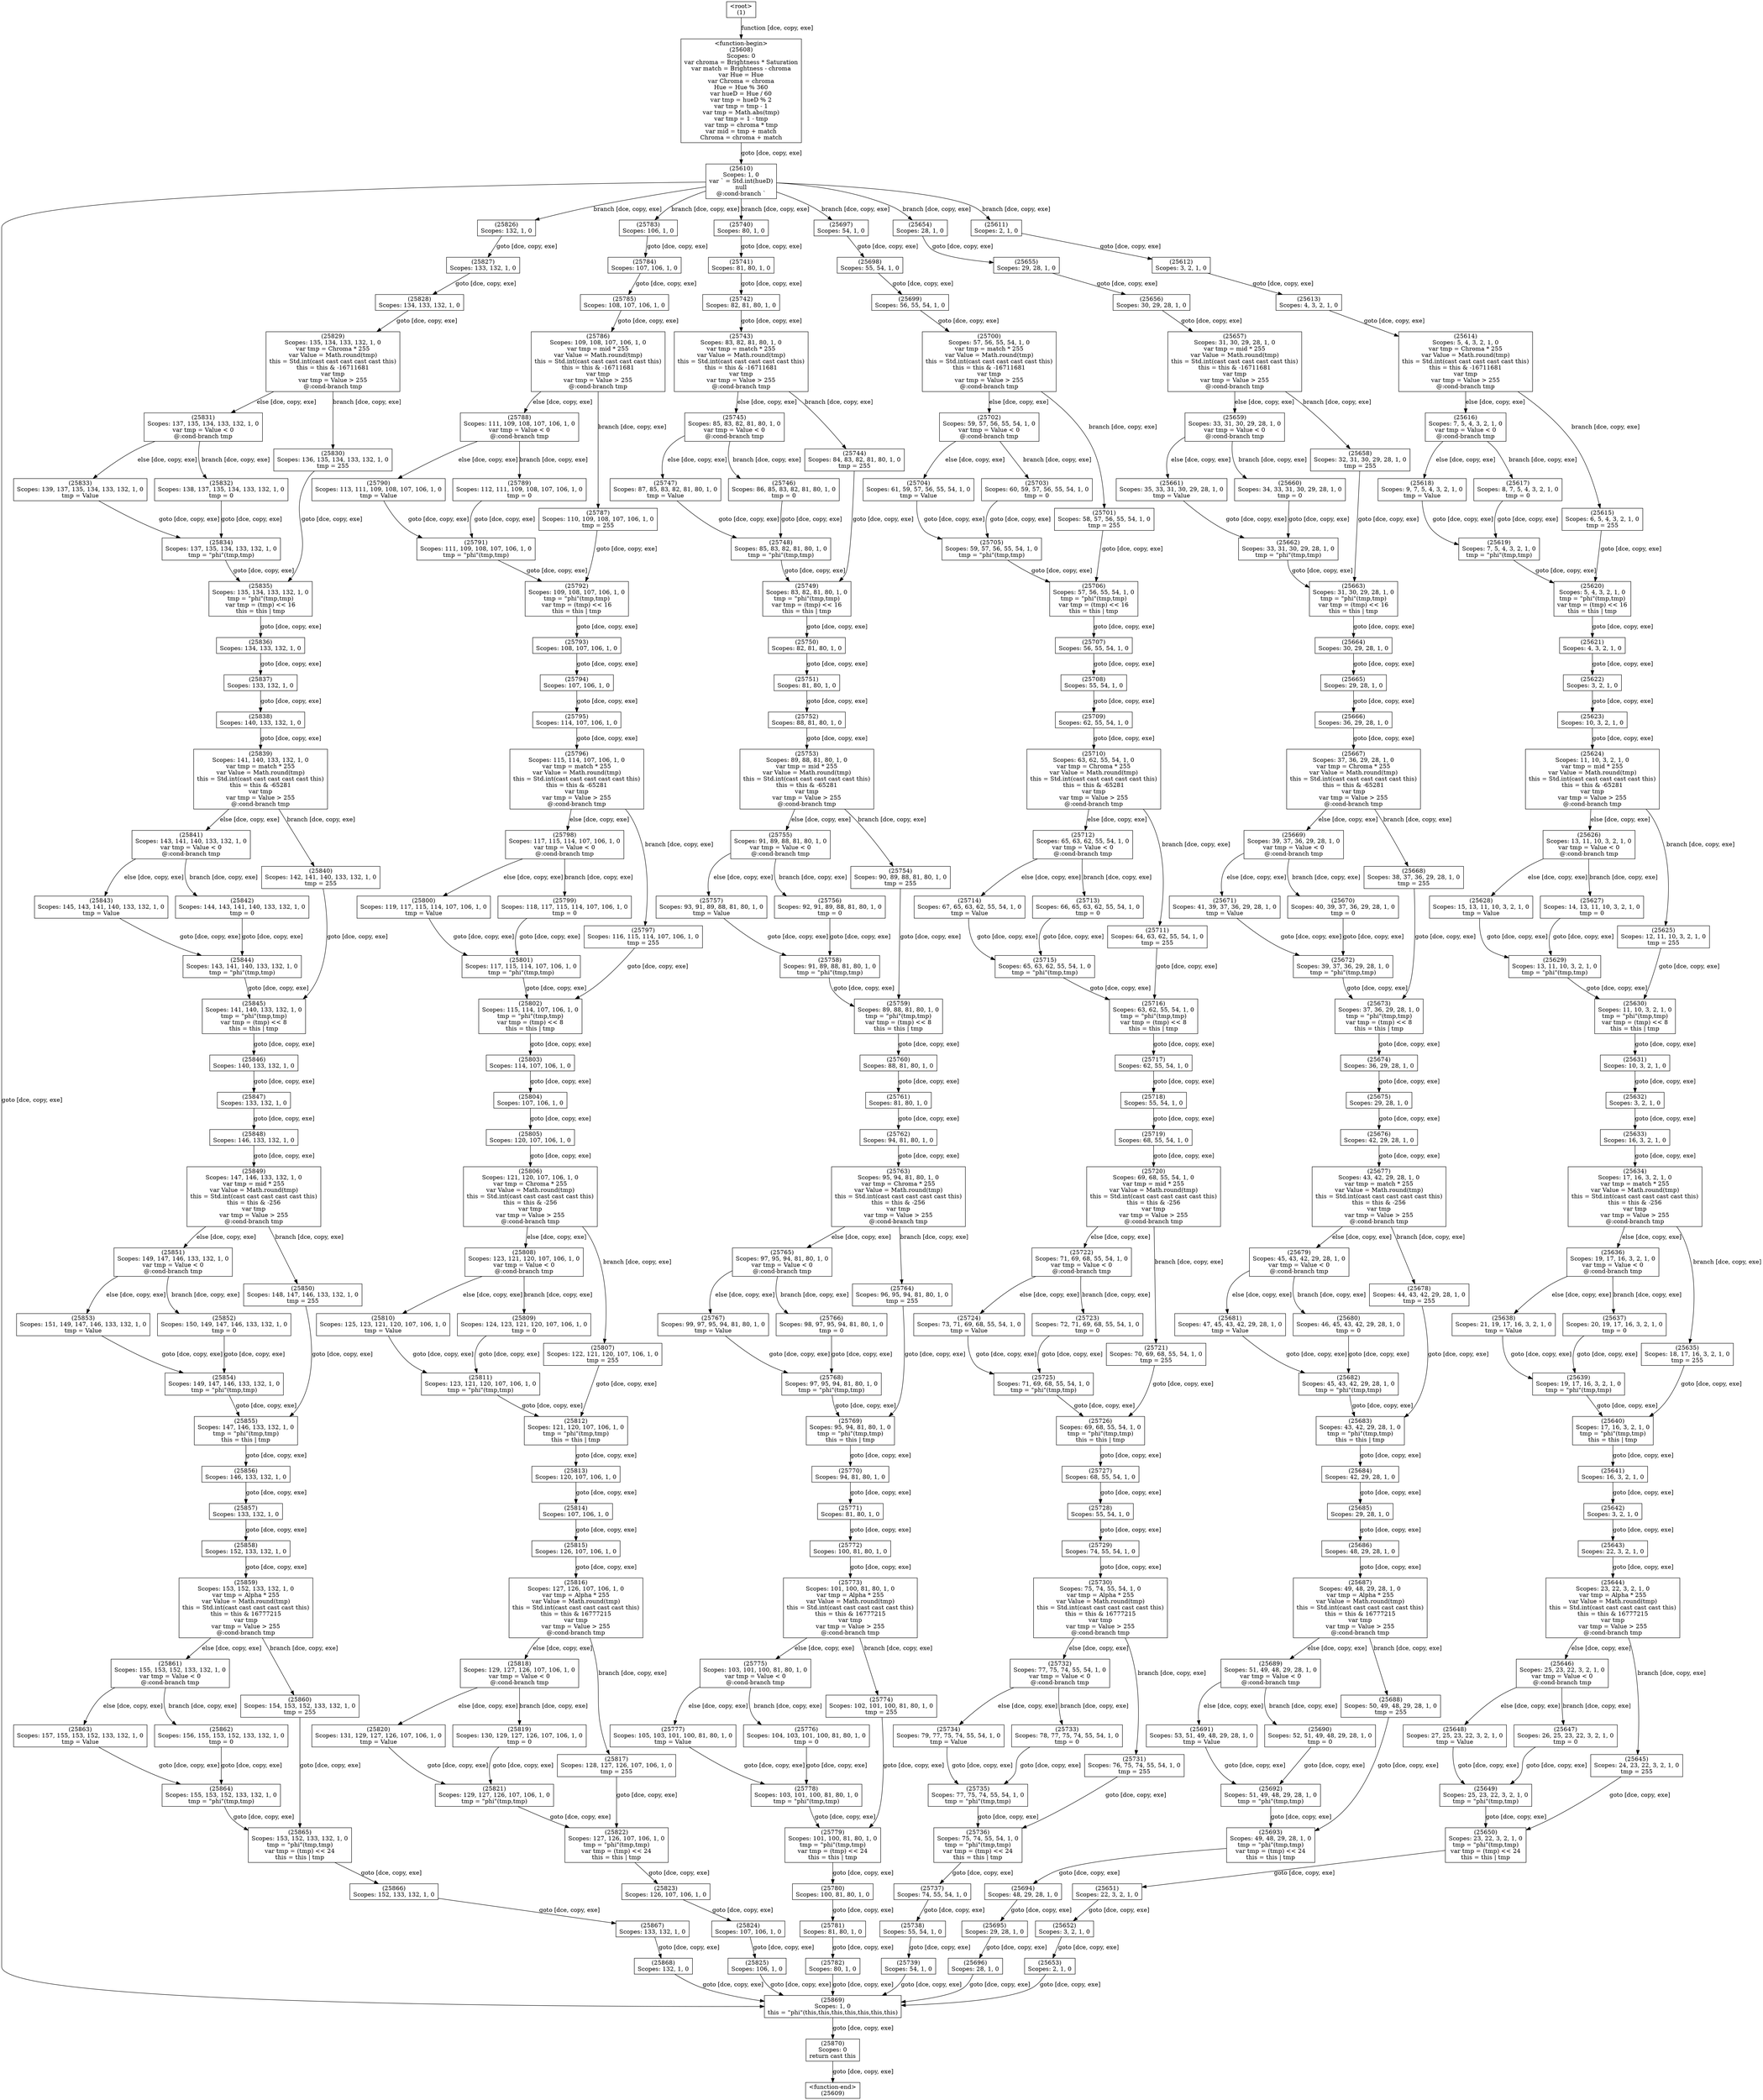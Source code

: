 digraph graphname {
n25870 [shape=box,label="(25870)\nScopes: 0\nreturn cast this"];
n25869 [shape=box,label="(25869)\nScopes: 1, 0\nthis = \"phi\"(this,this,this,this,this,this,this)"];
n25868 [shape=box,label="(25868)\nScopes: 132, 1, 0"];
n25867 [shape=box,label="(25867)\nScopes: 133, 132, 1, 0"];
n25866 [shape=box,label="(25866)\nScopes: 152, 133, 132, 1, 0"];
n25865 [shape=box,label="(25865)\nScopes: 153, 152, 133, 132, 1, 0\ntmp = \"phi\"(tmp,tmp)\nvar tmp = (tmp) << 24\nthis = this | tmp"];
n25864 [shape=box,label="(25864)\nScopes: 155, 153, 152, 133, 132, 1, 0\ntmp = \"phi\"(tmp,tmp)"];
n25863 [shape=box,label="(25863)\nScopes: 157, 155, 153, 152, 133, 132, 1, 0\ntmp = Value"];
n25862 [shape=box,label="(25862)\nScopes: 156, 155, 153, 152, 133, 132, 1, 0\ntmp = 0"];
n25861 [shape=box,label="(25861)\nScopes: 155, 153, 152, 133, 132, 1, 0\nvar tmp = Value < 0\n@:cond-branch tmp"];
n25860 [shape=box,label="(25860)\nScopes: 154, 153, 152, 133, 132, 1, 0\ntmp = 255"];
n25859 [shape=box,label="(25859)\nScopes: 153, 152, 133, 132, 1, 0\nvar tmp = Alpha * 255\nvar Value = Math.round(tmp)\nthis = Std.int(cast cast cast cast cast this)\nthis = this & 16777215\nvar tmp\nvar tmp = Value > 255\n@:cond-branch tmp"];
n25858 [shape=box,label="(25858)\nScopes: 152, 133, 132, 1, 0"];
n25857 [shape=box,label="(25857)\nScopes: 133, 132, 1, 0"];
n25856 [shape=box,label="(25856)\nScopes: 146, 133, 132, 1, 0"];
n25855 [shape=box,label="(25855)\nScopes: 147, 146, 133, 132, 1, 0\ntmp = \"phi\"(tmp,tmp)\nthis = this | tmp"];
n25854 [shape=box,label="(25854)\nScopes: 149, 147, 146, 133, 132, 1, 0\ntmp = \"phi\"(tmp,tmp)"];
n25853 [shape=box,label="(25853)\nScopes: 151, 149, 147, 146, 133, 132, 1, 0\ntmp = Value"];
n25852 [shape=box,label="(25852)\nScopes: 150, 149, 147, 146, 133, 132, 1, 0\ntmp = 0"];
n25851 [shape=box,label="(25851)\nScopes: 149, 147, 146, 133, 132, 1, 0\nvar tmp = Value < 0\n@:cond-branch tmp"];
n25850 [shape=box,label="(25850)\nScopes: 148, 147, 146, 133, 132, 1, 0\ntmp = 255"];
n25849 [shape=box,label="(25849)\nScopes: 147, 146, 133, 132, 1, 0\nvar tmp = mid * 255\nvar Value = Math.round(tmp)\nthis = Std.int(cast cast cast cast cast this)\nthis = this & -256\nvar tmp\nvar tmp = Value > 255\n@:cond-branch tmp"];
n25848 [shape=box,label="(25848)\nScopes: 146, 133, 132, 1, 0"];
n25847 [shape=box,label="(25847)\nScopes: 133, 132, 1, 0"];
n25846 [shape=box,label="(25846)\nScopes: 140, 133, 132, 1, 0"];
n25845 [shape=box,label="(25845)\nScopes: 141, 140, 133, 132, 1, 0\ntmp = \"phi\"(tmp,tmp)\nvar tmp = (tmp) << 8\nthis = this | tmp"];
n25844 [shape=box,label="(25844)\nScopes: 143, 141, 140, 133, 132, 1, 0\ntmp = \"phi\"(tmp,tmp)"];
n25843 [shape=box,label="(25843)\nScopes: 145, 143, 141, 140, 133, 132, 1, 0\ntmp = Value"];
n25842 [shape=box,label="(25842)\nScopes: 144, 143, 141, 140, 133, 132, 1, 0\ntmp = 0"];
n25841 [shape=box,label="(25841)\nScopes: 143, 141, 140, 133, 132, 1, 0\nvar tmp = Value < 0\n@:cond-branch tmp"];
n25840 [shape=box,label="(25840)\nScopes: 142, 141, 140, 133, 132, 1, 0\ntmp = 255"];
n25839 [shape=box,label="(25839)\nScopes: 141, 140, 133, 132, 1, 0\nvar tmp = match * 255\nvar Value = Math.round(tmp)\nthis = Std.int(cast cast cast cast cast this)\nthis = this & -65281\nvar tmp\nvar tmp = Value > 255\n@:cond-branch tmp"];
n25838 [shape=box,label="(25838)\nScopes: 140, 133, 132, 1, 0"];
n25837 [shape=box,label="(25837)\nScopes: 133, 132, 1, 0"];
n25836 [shape=box,label="(25836)\nScopes: 134, 133, 132, 1, 0"];
n25835 [shape=box,label="(25835)\nScopes: 135, 134, 133, 132, 1, 0\ntmp = \"phi\"(tmp,tmp)\nvar tmp = (tmp) << 16\nthis = this | tmp"];
n25834 [shape=box,label="(25834)\nScopes: 137, 135, 134, 133, 132, 1, 0\ntmp = \"phi\"(tmp,tmp)"];
n25833 [shape=box,label="(25833)\nScopes: 139, 137, 135, 134, 133, 132, 1, 0\ntmp = Value"];
n25832 [shape=box,label="(25832)\nScopes: 138, 137, 135, 134, 133, 132, 1, 0\ntmp = 0"];
n25831 [shape=box,label="(25831)\nScopes: 137, 135, 134, 133, 132, 1, 0\nvar tmp = Value < 0\n@:cond-branch tmp"];
n25830 [shape=box,label="(25830)\nScopes: 136, 135, 134, 133, 132, 1, 0\ntmp = 255"];
n25829 [shape=box,label="(25829)\nScopes: 135, 134, 133, 132, 1, 0\nvar tmp = Chroma * 255\nvar Value = Math.round(tmp)\nthis = Std.int(cast cast cast cast cast this)\nthis = this & -16711681\nvar tmp\nvar tmp = Value > 255\n@:cond-branch tmp"];
n25828 [shape=box,label="(25828)\nScopes: 134, 133, 132, 1, 0"];
n25827 [shape=box,label="(25827)\nScopes: 133, 132, 1, 0"];
n25826 [shape=box,label="(25826)\nScopes: 132, 1, 0"];
n25825 [shape=box,label="(25825)\nScopes: 106, 1, 0"];
n25824 [shape=box,label="(25824)\nScopes: 107, 106, 1, 0"];
n25823 [shape=box,label="(25823)\nScopes: 126, 107, 106, 1, 0"];
n25822 [shape=box,label="(25822)\nScopes: 127, 126, 107, 106, 1, 0\ntmp = \"phi\"(tmp,tmp)\nvar tmp = (tmp) << 24\nthis = this | tmp"];
n25821 [shape=box,label="(25821)\nScopes: 129, 127, 126, 107, 106, 1, 0\ntmp = \"phi\"(tmp,tmp)"];
n25820 [shape=box,label="(25820)\nScopes: 131, 129, 127, 126, 107, 106, 1, 0\ntmp = Value"];
n25819 [shape=box,label="(25819)\nScopes: 130, 129, 127, 126, 107, 106, 1, 0\ntmp = 0"];
n25818 [shape=box,label="(25818)\nScopes: 129, 127, 126, 107, 106, 1, 0\nvar tmp = Value < 0\n@:cond-branch tmp"];
n25817 [shape=box,label="(25817)\nScopes: 128, 127, 126, 107, 106, 1, 0\ntmp = 255"];
n25816 [shape=box,label="(25816)\nScopes: 127, 126, 107, 106, 1, 0\nvar tmp = Alpha * 255\nvar Value = Math.round(tmp)\nthis = Std.int(cast cast cast cast cast this)\nthis = this & 16777215\nvar tmp\nvar tmp = Value > 255\n@:cond-branch tmp"];
n25815 [shape=box,label="(25815)\nScopes: 126, 107, 106, 1, 0"];
n25814 [shape=box,label="(25814)\nScopes: 107, 106, 1, 0"];
n25813 [shape=box,label="(25813)\nScopes: 120, 107, 106, 1, 0"];
n25812 [shape=box,label="(25812)\nScopes: 121, 120, 107, 106, 1, 0\ntmp = \"phi\"(tmp,tmp)\nthis = this | tmp"];
n25811 [shape=box,label="(25811)\nScopes: 123, 121, 120, 107, 106, 1, 0\ntmp = \"phi\"(tmp,tmp)"];
n25810 [shape=box,label="(25810)\nScopes: 125, 123, 121, 120, 107, 106, 1, 0\ntmp = Value"];
n25809 [shape=box,label="(25809)\nScopes: 124, 123, 121, 120, 107, 106, 1, 0\ntmp = 0"];
n25808 [shape=box,label="(25808)\nScopes: 123, 121, 120, 107, 106, 1, 0\nvar tmp = Value < 0\n@:cond-branch tmp"];
n25807 [shape=box,label="(25807)\nScopes: 122, 121, 120, 107, 106, 1, 0\ntmp = 255"];
n25806 [shape=box,label="(25806)\nScopes: 121, 120, 107, 106, 1, 0\nvar tmp = Chroma * 255\nvar Value = Math.round(tmp)\nthis = Std.int(cast cast cast cast cast this)\nthis = this & -256\nvar tmp\nvar tmp = Value > 255\n@:cond-branch tmp"];
n25805 [shape=box,label="(25805)\nScopes: 120, 107, 106, 1, 0"];
n25804 [shape=box,label="(25804)\nScopes: 107, 106, 1, 0"];
n25803 [shape=box,label="(25803)\nScopes: 114, 107, 106, 1, 0"];
n25802 [shape=box,label="(25802)\nScopes: 115, 114, 107, 106, 1, 0\ntmp = \"phi\"(tmp,tmp)\nvar tmp = (tmp) << 8\nthis = this | tmp"];
n25801 [shape=box,label="(25801)\nScopes: 117, 115, 114, 107, 106, 1, 0\ntmp = \"phi\"(tmp,tmp)"];
n25800 [shape=box,label="(25800)\nScopes: 119, 117, 115, 114, 107, 106, 1, 0\ntmp = Value"];
n25799 [shape=box,label="(25799)\nScopes: 118, 117, 115, 114, 107, 106, 1, 0\ntmp = 0"];
n25798 [shape=box,label="(25798)\nScopes: 117, 115, 114, 107, 106, 1, 0\nvar tmp = Value < 0\n@:cond-branch tmp"];
n25797 [shape=box,label="(25797)\nScopes: 116, 115, 114, 107, 106, 1, 0\ntmp = 255"];
n25796 [shape=box,label="(25796)\nScopes: 115, 114, 107, 106, 1, 0\nvar tmp = match * 255\nvar Value = Math.round(tmp)\nthis = Std.int(cast cast cast cast cast this)\nthis = this & -65281\nvar tmp\nvar tmp = Value > 255\n@:cond-branch tmp"];
n25795 [shape=box,label="(25795)\nScopes: 114, 107, 106, 1, 0"];
n25794 [shape=box,label="(25794)\nScopes: 107, 106, 1, 0"];
n25793 [shape=box,label="(25793)\nScopes: 108, 107, 106, 1, 0"];
n25792 [shape=box,label="(25792)\nScopes: 109, 108, 107, 106, 1, 0\ntmp = \"phi\"(tmp,tmp)\nvar tmp = (tmp) << 16\nthis = this | tmp"];
n25791 [shape=box,label="(25791)\nScopes: 111, 109, 108, 107, 106, 1, 0\ntmp = \"phi\"(tmp,tmp)"];
n25790 [shape=box,label="(25790)\nScopes: 113, 111, 109, 108, 107, 106, 1, 0\ntmp = Value"];
n25789 [shape=box,label="(25789)\nScopes: 112, 111, 109, 108, 107, 106, 1, 0\ntmp = 0"];
n25788 [shape=box,label="(25788)\nScopes: 111, 109, 108, 107, 106, 1, 0\nvar tmp = Value < 0\n@:cond-branch tmp"];
n25787 [shape=box,label="(25787)\nScopes: 110, 109, 108, 107, 106, 1, 0\ntmp = 255"];
n25786 [shape=box,label="(25786)\nScopes: 109, 108, 107, 106, 1, 0\nvar tmp = mid * 255\nvar Value = Math.round(tmp)\nthis = Std.int(cast cast cast cast cast this)\nthis = this & -16711681\nvar tmp\nvar tmp = Value > 255\n@:cond-branch tmp"];
n25785 [shape=box,label="(25785)\nScopes: 108, 107, 106, 1, 0"];
n25784 [shape=box,label="(25784)\nScopes: 107, 106, 1, 0"];
n25783 [shape=box,label="(25783)\nScopes: 106, 1, 0"];
n25782 [shape=box,label="(25782)\nScopes: 80, 1, 0"];
n25781 [shape=box,label="(25781)\nScopes: 81, 80, 1, 0"];
n25780 [shape=box,label="(25780)\nScopes: 100, 81, 80, 1, 0"];
n25779 [shape=box,label="(25779)\nScopes: 101, 100, 81, 80, 1, 0\ntmp = \"phi\"(tmp,tmp)\nvar tmp = (tmp) << 24\nthis = this | tmp"];
n25778 [shape=box,label="(25778)\nScopes: 103, 101, 100, 81, 80, 1, 0\ntmp = \"phi\"(tmp,tmp)"];
n25777 [shape=box,label="(25777)\nScopes: 105, 103, 101, 100, 81, 80, 1, 0\ntmp = Value"];
n25776 [shape=box,label="(25776)\nScopes: 104, 103, 101, 100, 81, 80, 1, 0\ntmp = 0"];
n25775 [shape=box,label="(25775)\nScopes: 103, 101, 100, 81, 80, 1, 0\nvar tmp = Value < 0\n@:cond-branch tmp"];
n25774 [shape=box,label="(25774)\nScopes: 102, 101, 100, 81, 80, 1, 0\ntmp = 255"];
n25773 [shape=box,label="(25773)\nScopes: 101, 100, 81, 80, 1, 0\nvar tmp = Alpha * 255\nvar Value = Math.round(tmp)\nthis = Std.int(cast cast cast cast cast this)\nthis = this & 16777215\nvar tmp\nvar tmp = Value > 255\n@:cond-branch tmp"];
n25772 [shape=box,label="(25772)\nScopes: 100, 81, 80, 1, 0"];
n25771 [shape=box,label="(25771)\nScopes: 81, 80, 1, 0"];
n25770 [shape=box,label="(25770)\nScopes: 94, 81, 80, 1, 0"];
n25769 [shape=box,label="(25769)\nScopes: 95, 94, 81, 80, 1, 0\ntmp = \"phi\"(tmp,tmp)\nthis = this | tmp"];
n25768 [shape=box,label="(25768)\nScopes: 97, 95, 94, 81, 80, 1, 0\ntmp = \"phi\"(tmp,tmp)"];
n25767 [shape=box,label="(25767)\nScopes: 99, 97, 95, 94, 81, 80, 1, 0\ntmp = Value"];
n25766 [shape=box,label="(25766)\nScopes: 98, 97, 95, 94, 81, 80, 1, 0\ntmp = 0"];
n25765 [shape=box,label="(25765)\nScopes: 97, 95, 94, 81, 80, 1, 0\nvar tmp = Value < 0\n@:cond-branch tmp"];
n25764 [shape=box,label="(25764)\nScopes: 96, 95, 94, 81, 80, 1, 0\ntmp = 255"];
n25763 [shape=box,label="(25763)\nScopes: 95, 94, 81, 80, 1, 0\nvar tmp = Chroma * 255\nvar Value = Math.round(tmp)\nthis = Std.int(cast cast cast cast cast this)\nthis = this & -256\nvar tmp\nvar tmp = Value > 255\n@:cond-branch tmp"];
n25762 [shape=box,label="(25762)\nScopes: 94, 81, 80, 1, 0"];
n25761 [shape=box,label="(25761)\nScopes: 81, 80, 1, 0"];
n25760 [shape=box,label="(25760)\nScopes: 88, 81, 80, 1, 0"];
n25759 [shape=box,label="(25759)\nScopes: 89, 88, 81, 80, 1, 0\ntmp = \"phi\"(tmp,tmp)\nvar tmp = (tmp) << 8\nthis = this | tmp"];
n25758 [shape=box,label="(25758)\nScopes: 91, 89, 88, 81, 80, 1, 0\ntmp = \"phi\"(tmp,tmp)"];
n25757 [shape=box,label="(25757)\nScopes: 93, 91, 89, 88, 81, 80, 1, 0\ntmp = Value"];
n25756 [shape=box,label="(25756)\nScopes: 92, 91, 89, 88, 81, 80, 1, 0\ntmp = 0"];
n25755 [shape=box,label="(25755)\nScopes: 91, 89, 88, 81, 80, 1, 0\nvar tmp = Value < 0\n@:cond-branch tmp"];
n25754 [shape=box,label="(25754)\nScopes: 90, 89, 88, 81, 80, 1, 0\ntmp = 255"];
n25753 [shape=box,label="(25753)\nScopes: 89, 88, 81, 80, 1, 0\nvar tmp = mid * 255\nvar Value = Math.round(tmp)\nthis = Std.int(cast cast cast cast cast this)\nthis = this & -65281\nvar tmp\nvar tmp = Value > 255\n@:cond-branch tmp"];
n25752 [shape=box,label="(25752)\nScopes: 88, 81, 80, 1, 0"];
n25751 [shape=box,label="(25751)\nScopes: 81, 80, 1, 0"];
n25750 [shape=box,label="(25750)\nScopes: 82, 81, 80, 1, 0"];
n25749 [shape=box,label="(25749)\nScopes: 83, 82, 81, 80, 1, 0\ntmp = \"phi\"(tmp,tmp)\nvar tmp = (tmp) << 16\nthis = this | tmp"];
n25748 [shape=box,label="(25748)\nScopes: 85, 83, 82, 81, 80, 1, 0\ntmp = \"phi\"(tmp,tmp)"];
n25747 [shape=box,label="(25747)\nScopes: 87, 85, 83, 82, 81, 80, 1, 0\ntmp = Value"];
n25746 [shape=box,label="(25746)\nScopes: 86, 85, 83, 82, 81, 80, 1, 0\ntmp = 0"];
n25745 [shape=box,label="(25745)\nScopes: 85, 83, 82, 81, 80, 1, 0\nvar tmp = Value < 0\n@:cond-branch tmp"];
n25744 [shape=box,label="(25744)\nScopes: 84, 83, 82, 81, 80, 1, 0\ntmp = 255"];
n25743 [shape=box,label="(25743)\nScopes: 83, 82, 81, 80, 1, 0\nvar tmp = match * 255\nvar Value = Math.round(tmp)\nthis = Std.int(cast cast cast cast cast this)\nthis = this & -16711681\nvar tmp\nvar tmp = Value > 255\n@:cond-branch tmp"];
n25742 [shape=box,label="(25742)\nScopes: 82, 81, 80, 1, 0"];
n25741 [shape=box,label="(25741)\nScopes: 81, 80, 1, 0"];
n25740 [shape=box,label="(25740)\nScopes: 80, 1, 0"];
n25739 [shape=box,label="(25739)\nScopes: 54, 1, 0"];
n25738 [shape=box,label="(25738)\nScopes: 55, 54, 1, 0"];
n25737 [shape=box,label="(25737)\nScopes: 74, 55, 54, 1, 0"];
n25736 [shape=box,label="(25736)\nScopes: 75, 74, 55, 54, 1, 0\ntmp = \"phi\"(tmp,tmp)\nvar tmp = (tmp) << 24\nthis = this | tmp"];
n25735 [shape=box,label="(25735)\nScopes: 77, 75, 74, 55, 54, 1, 0\ntmp = \"phi\"(tmp,tmp)"];
n25734 [shape=box,label="(25734)\nScopes: 79, 77, 75, 74, 55, 54, 1, 0\ntmp = Value"];
n25733 [shape=box,label="(25733)\nScopes: 78, 77, 75, 74, 55, 54, 1, 0\ntmp = 0"];
n25732 [shape=box,label="(25732)\nScopes: 77, 75, 74, 55, 54, 1, 0\nvar tmp = Value < 0\n@:cond-branch tmp"];
n25731 [shape=box,label="(25731)\nScopes: 76, 75, 74, 55, 54, 1, 0\ntmp = 255"];
n25730 [shape=box,label="(25730)\nScopes: 75, 74, 55, 54, 1, 0\nvar tmp = Alpha * 255\nvar Value = Math.round(tmp)\nthis = Std.int(cast cast cast cast cast this)\nthis = this & 16777215\nvar tmp\nvar tmp = Value > 255\n@:cond-branch tmp"];
n25729 [shape=box,label="(25729)\nScopes: 74, 55, 54, 1, 0"];
n25728 [shape=box,label="(25728)\nScopes: 55, 54, 1, 0"];
n25727 [shape=box,label="(25727)\nScopes: 68, 55, 54, 1, 0"];
n25726 [shape=box,label="(25726)\nScopes: 69, 68, 55, 54, 1, 0\ntmp = \"phi\"(tmp,tmp)\nthis = this | tmp"];
n25725 [shape=box,label="(25725)\nScopes: 71, 69, 68, 55, 54, 1, 0\ntmp = \"phi\"(tmp,tmp)"];
n25724 [shape=box,label="(25724)\nScopes: 73, 71, 69, 68, 55, 54, 1, 0\ntmp = Value"];
n25723 [shape=box,label="(25723)\nScopes: 72, 71, 69, 68, 55, 54, 1, 0\ntmp = 0"];
n25722 [shape=box,label="(25722)\nScopes: 71, 69, 68, 55, 54, 1, 0\nvar tmp = Value < 0\n@:cond-branch tmp"];
n25721 [shape=box,label="(25721)\nScopes: 70, 69, 68, 55, 54, 1, 0\ntmp = 255"];
n25720 [shape=box,label="(25720)\nScopes: 69, 68, 55, 54, 1, 0\nvar tmp = mid * 255\nvar Value = Math.round(tmp)\nthis = Std.int(cast cast cast cast cast this)\nthis = this & -256\nvar tmp\nvar tmp = Value > 255\n@:cond-branch tmp"];
n25719 [shape=box,label="(25719)\nScopes: 68, 55, 54, 1, 0"];
n25718 [shape=box,label="(25718)\nScopes: 55, 54, 1, 0"];
n25717 [shape=box,label="(25717)\nScopes: 62, 55, 54, 1, 0"];
n25716 [shape=box,label="(25716)\nScopes: 63, 62, 55, 54, 1, 0\ntmp = \"phi\"(tmp,tmp)\nvar tmp = (tmp) << 8\nthis = this | tmp"];
n25715 [shape=box,label="(25715)\nScopes: 65, 63, 62, 55, 54, 1, 0\ntmp = \"phi\"(tmp,tmp)"];
n25714 [shape=box,label="(25714)\nScopes: 67, 65, 63, 62, 55, 54, 1, 0\ntmp = Value"];
n25713 [shape=box,label="(25713)\nScopes: 66, 65, 63, 62, 55, 54, 1, 0\ntmp = 0"];
n25712 [shape=box,label="(25712)\nScopes: 65, 63, 62, 55, 54, 1, 0\nvar tmp = Value < 0\n@:cond-branch tmp"];
n25711 [shape=box,label="(25711)\nScopes: 64, 63, 62, 55, 54, 1, 0\ntmp = 255"];
n25710 [shape=box,label="(25710)\nScopes: 63, 62, 55, 54, 1, 0\nvar tmp = Chroma * 255\nvar Value = Math.round(tmp)\nthis = Std.int(cast cast cast cast cast this)\nthis = this & -65281\nvar tmp\nvar tmp = Value > 255\n@:cond-branch tmp"];
n25709 [shape=box,label="(25709)\nScopes: 62, 55, 54, 1, 0"];
n25708 [shape=box,label="(25708)\nScopes: 55, 54, 1, 0"];
n25707 [shape=box,label="(25707)\nScopes: 56, 55, 54, 1, 0"];
n25706 [shape=box,label="(25706)\nScopes: 57, 56, 55, 54, 1, 0\ntmp = \"phi\"(tmp,tmp)\nvar tmp = (tmp) << 16\nthis = this | tmp"];
n25705 [shape=box,label="(25705)\nScopes: 59, 57, 56, 55, 54, 1, 0\ntmp = \"phi\"(tmp,tmp)"];
n25704 [shape=box,label="(25704)\nScopes: 61, 59, 57, 56, 55, 54, 1, 0\ntmp = Value"];
n25703 [shape=box,label="(25703)\nScopes: 60, 59, 57, 56, 55, 54, 1, 0\ntmp = 0"];
n25702 [shape=box,label="(25702)\nScopes: 59, 57, 56, 55, 54, 1, 0\nvar tmp = Value < 0\n@:cond-branch tmp"];
n25701 [shape=box,label="(25701)\nScopes: 58, 57, 56, 55, 54, 1, 0\ntmp = 255"];
n25700 [shape=box,label="(25700)\nScopes: 57, 56, 55, 54, 1, 0\nvar tmp = match * 255\nvar Value = Math.round(tmp)\nthis = Std.int(cast cast cast cast cast this)\nthis = this & -16711681\nvar tmp\nvar tmp = Value > 255\n@:cond-branch tmp"];
n25699 [shape=box,label="(25699)\nScopes: 56, 55, 54, 1, 0"];
n25698 [shape=box,label="(25698)\nScopes: 55, 54, 1, 0"];
n25697 [shape=box,label="(25697)\nScopes: 54, 1, 0"];
n25696 [shape=box,label="(25696)\nScopes: 28, 1, 0"];
n25695 [shape=box,label="(25695)\nScopes: 29, 28, 1, 0"];
n25694 [shape=box,label="(25694)\nScopes: 48, 29, 28, 1, 0"];
n25693 [shape=box,label="(25693)\nScopes: 49, 48, 29, 28, 1, 0\ntmp = \"phi\"(tmp,tmp)\nvar tmp = (tmp) << 24\nthis = this | tmp"];
n25692 [shape=box,label="(25692)\nScopes: 51, 49, 48, 29, 28, 1, 0\ntmp = \"phi\"(tmp,tmp)"];
n25691 [shape=box,label="(25691)\nScopes: 53, 51, 49, 48, 29, 28, 1, 0\ntmp = Value"];
n25690 [shape=box,label="(25690)\nScopes: 52, 51, 49, 48, 29, 28, 1, 0\ntmp = 0"];
n25689 [shape=box,label="(25689)\nScopes: 51, 49, 48, 29, 28, 1, 0\nvar tmp = Value < 0\n@:cond-branch tmp"];
n25688 [shape=box,label="(25688)\nScopes: 50, 49, 48, 29, 28, 1, 0\ntmp = 255"];
n25687 [shape=box,label="(25687)\nScopes: 49, 48, 29, 28, 1, 0\nvar tmp = Alpha * 255\nvar Value = Math.round(tmp)\nthis = Std.int(cast cast cast cast cast this)\nthis = this & 16777215\nvar tmp\nvar tmp = Value > 255\n@:cond-branch tmp"];
n25686 [shape=box,label="(25686)\nScopes: 48, 29, 28, 1, 0"];
n25685 [shape=box,label="(25685)\nScopes: 29, 28, 1, 0"];
n25684 [shape=box,label="(25684)\nScopes: 42, 29, 28, 1, 0"];
n25683 [shape=box,label="(25683)\nScopes: 43, 42, 29, 28, 1, 0\ntmp = \"phi\"(tmp,tmp)\nthis = this | tmp"];
n25682 [shape=box,label="(25682)\nScopes: 45, 43, 42, 29, 28, 1, 0\ntmp = \"phi\"(tmp,tmp)"];
n25681 [shape=box,label="(25681)\nScopes: 47, 45, 43, 42, 29, 28, 1, 0\ntmp = Value"];
n25680 [shape=box,label="(25680)\nScopes: 46, 45, 43, 42, 29, 28, 1, 0\ntmp = 0"];
n25679 [shape=box,label="(25679)\nScopes: 45, 43, 42, 29, 28, 1, 0\nvar tmp = Value < 0\n@:cond-branch tmp"];
n25678 [shape=box,label="(25678)\nScopes: 44, 43, 42, 29, 28, 1, 0\ntmp = 255"];
n25677 [shape=box,label="(25677)\nScopes: 43, 42, 29, 28, 1, 0\nvar tmp = match * 255\nvar Value = Math.round(tmp)\nthis = Std.int(cast cast cast cast cast this)\nthis = this & -256\nvar tmp\nvar tmp = Value > 255\n@:cond-branch tmp"];
n25676 [shape=box,label="(25676)\nScopes: 42, 29, 28, 1, 0"];
n25675 [shape=box,label="(25675)\nScopes: 29, 28, 1, 0"];
n25674 [shape=box,label="(25674)\nScopes: 36, 29, 28, 1, 0"];
n25673 [shape=box,label="(25673)\nScopes: 37, 36, 29, 28, 1, 0\ntmp = \"phi\"(tmp,tmp)\nvar tmp = (tmp) << 8\nthis = this | tmp"];
n25672 [shape=box,label="(25672)\nScopes: 39, 37, 36, 29, 28, 1, 0\ntmp = \"phi\"(tmp,tmp)"];
n25671 [shape=box,label="(25671)\nScopes: 41, 39, 37, 36, 29, 28, 1, 0\ntmp = Value"];
n25670 [shape=box,label="(25670)\nScopes: 40, 39, 37, 36, 29, 28, 1, 0\ntmp = 0"];
n25669 [shape=box,label="(25669)\nScopes: 39, 37, 36, 29, 28, 1, 0\nvar tmp = Value < 0\n@:cond-branch tmp"];
n25668 [shape=box,label="(25668)\nScopes: 38, 37, 36, 29, 28, 1, 0\ntmp = 255"];
n25667 [shape=box,label="(25667)\nScopes: 37, 36, 29, 28, 1, 0\nvar tmp = Chroma * 255\nvar Value = Math.round(tmp)\nthis = Std.int(cast cast cast cast cast this)\nthis = this & -65281\nvar tmp\nvar tmp = Value > 255\n@:cond-branch tmp"];
n25666 [shape=box,label="(25666)\nScopes: 36, 29, 28, 1, 0"];
n25665 [shape=box,label="(25665)\nScopes: 29, 28, 1, 0"];
n25664 [shape=box,label="(25664)\nScopes: 30, 29, 28, 1, 0"];
n25663 [shape=box,label="(25663)\nScopes: 31, 30, 29, 28, 1, 0\ntmp = \"phi\"(tmp,tmp)\nvar tmp = (tmp) << 16\nthis = this | tmp"];
n25662 [shape=box,label="(25662)\nScopes: 33, 31, 30, 29, 28, 1, 0\ntmp = \"phi\"(tmp,tmp)"];
n25661 [shape=box,label="(25661)\nScopes: 35, 33, 31, 30, 29, 28, 1, 0\ntmp = Value"];
n25660 [shape=box,label="(25660)\nScopes: 34, 33, 31, 30, 29, 28, 1, 0\ntmp = 0"];
n25659 [shape=box,label="(25659)\nScopes: 33, 31, 30, 29, 28, 1, 0\nvar tmp = Value < 0\n@:cond-branch tmp"];
n25658 [shape=box,label="(25658)\nScopes: 32, 31, 30, 29, 28, 1, 0\ntmp = 255"];
n25657 [shape=box,label="(25657)\nScopes: 31, 30, 29, 28, 1, 0\nvar tmp = mid * 255\nvar Value = Math.round(tmp)\nthis = Std.int(cast cast cast cast cast this)\nthis = this & -16711681\nvar tmp\nvar tmp = Value > 255\n@:cond-branch tmp"];
n25656 [shape=box,label="(25656)\nScopes: 30, 29, 28, 1, 0"];
n25655 [shape=box,label="(25655)\nScopes: 29, 28, 1, 0"];
n25654 [shape=box,label="(25654)\nScopes: 28, 1, 0"];
n25653 [shape=box,label="(25653)\nScopes: 2, 1, 0"];
n25652 [shape=box,label="(25652)\nScopes: 3, 2, 1, 0"];
n25651 [shape=box,label="(25651)\nScopes: 22, 3, 2, 1, 0"];
n25650 [shape=box,label="(25650)\nScopes: 23, 22, 3, 2, 1, 0\ntmp = \"phi\"(tmp,tmp)\nvar tmp = (tmp) << 24\nthis = this | tmp"];
n25649 [shape=box,label="(25649)\nScopes: 25, 23, 22, 3, 2, 1, 0\ntmp = \"phi\"(tmp,tmp)"];
n25648 [shape=box,label="(25648)\nScopes: 27, 25, 23, 22, 3, 2, 1, 0\ntmp = Value"];
n25647 [shape=box,label="(25647)\nScopes: 26, 25, 23, 22, 3, 2, 1, 0\ntmp = 0"];
n25646 [shape=box,label="(25646)\nScopes: 25, 23, 22, 3, 2, 1, 0\nvar tmp = Value < 0\n@:cond-branch tmp"];
n25645 [shape=box,label="(25645)\nScopes: 24, 23, 22, 3, 2, 1, 0\ntmp = 255"];
n25644 [shape=box,label="(25644)\nScopes: 23, 22, 3, 2, 1, 0\nvar tmp = Alpha * 255\nvar Value = Math.round(tmp)\nthis = Std.int(cast cast cast cast cast this)\nthis = this & 16777215\nvar tmp\nvar tmp = Value > 255\n@:cond-branch tmp"];
n25643 [shape=box,label="(25643)\nScopes: 22, 3, 2, 1, 0"];
n25642 [shape=box,label="(25642)\nScopes: 3, 2, 1, 0"];
n25641 [shape=box,label="(25641)\nScopes: 16, 3, 2, 1, 0"];
n25640 [shape=box,label="(25640)\nScopes: 17, 16, 3, 2, 1, 0\ntmp = \"phi\"(tmp,tmp)\nthis = this | tmp"];
n25639 [shape=box,label="(25639)\nScopes: 19, 17, 16, 3, 2, 1, 0\ntmp = \"phi\"(tmp,tmp)"];
n25638 [shape=box,label="(25638)\nScopes: 21, 19, 17, 16, 3, 2, 1, 0\ntmp = Value"];
n25637 [shape=box,label="(25637)\nScopes: 20, 19, 17, 16, 3, 2, 1, 0\ntmp = 0"];
n25636 [shape=box,label="(25636)\nScopes: 19, 17, 16, 3, 2, 1, 0\nvar tmp = Value < 0\n@:cond-branch tmp"];
n25635 [shape=box,label="(25635)\nScopes: 18, 17, 16, 3, 2, 1, 0\ntmp = 255"];
n25634 [shape=box,label="(25634)\nScopes: 17, 16, 3, 2, 1, 0\nvar tmp = match * 255\nvar Value = Math.round(tmp)\nthis = Std.int(cast cast cast cast cast this)\nthis = this & -256\nvar tmp\nvar tmp = Value > 255\n@:cond-branch tmp"];
n25633 [shape=box,label="(25633)\nScopes: 16, 3, 2, 1, 0"];
n25632 [shape=box,label="(25632)\nScopes: 3, 2, 1, 0"];
n25631 [shape=box,label="(25631)\nScopes: 10, 3, 2, 1, 0"];
n25630 [shape=box,label="(25630)\nScopes: 11, 10, 3, 2, 1, 0\ntmp = \"phi\"(tmp,tmp)\nvar tmp = (tmp) << 8\nthis = this | tmp"];
n25629 [shape=box,label="(25629)\nScopes: 13, 11, 10, 3, 2, 1, 0\ntmp = \"phi\"(tmp,tmp)"];
n25628 [shape=box,label="(25628)\nScopes: 15, 13, 11, 10, 3, 2, 1, 0\ntmp = Value"];
n25627 [shape=box,label="(25627)\nScopes: 14, 13, 11, 10, 3, 2, 1, 0\ntmp = 0"];
n25626 [shape=box,label="(25626)\nScopes: 13, 11, 10, 3, 2, 1, 0\nvar tmp = Value < 0\n@:cond-branch tmp"];
n25625 [shape=box,label="(25625)\nScopes: 12, 11, 10, 3, 2, 1, 0\ntmp = 255"];
n25624 [shape=box,label="(25624)\nScopes: 11, 10, 3, 2, 1, 0\nvar tmp = mid * 255\nvar Value = Math.round(tmp)\nthis = Std.int(cast cast cast cast cast this)\nthis = this & -65281\nvar tmp\nvar tmp = Value > 255\n@:cond-branch tmp"];
n25623 [shape=box,label="(25623)\nScopes: 10, 3, 2, 1, 0"];
n25622 [shape=box,label="(25622)\nScopes: 3, 2, 1, 0"];
n25621 [shape=box,label="(25621)\nScopes: 4, 3, 2, 1, 0"];
n25620 [shape=box,label="(25620)\nScopes: 5, 4, 3, 2, 1, 0\ntmp = \"phi\"(tmp,tmp)\nvar tmp = (tmp) << 16\nthis = this | tmp"];
n25619 [shape=box,label="(25619)\nScopes: 7, 5, 4, 3, 2, 1, 0\ntmp = \"phi\"(tmp,tmp)"];
n25618 [shape=box,label="(25618)\nScopes: 9, 7, 5, 4, 3, 2, 1, 0\ntmp = Value"];
n25617 [shape=box,label="(25617)\nScopes: 8, 7, 5, 4, 3, 2, 1, 0\ntmp = 0"];
n25616 [shape=box,label="(25616)\nScopes: 7, 5, 4, 3, 2, 1, 0\nvar tmp = Value < 0\n@:cond-branch tmp"];
n25615 [shape=box,label="(25615)\nScopes: 6, 5, 4, 3, 2, 1, 0\ntmp = 255"];
n25614 [shape=box,label="(25614)\nScopes: 5, 4, 3, 2, 1, 0\nvar tmp = Chroma * 255\nvar Value = Math.round(tmp)\nthis = Std.int(cast cast cast cast cast this)\nthis = this & -16711681\nvar tmp\nvar tmp = Value > 255\n@:cond-branch tmp"];
n25613 [shape=box,label="(25613)\nScopes: 4, 3, 2, 1, 0"];
n25612 [shape=box,label="(25612)\nScopes: 3, 2, 1, 0"];
n25611 [shape=box,label="(25611)\nScopes: 2, 1, 0"];
n25610 [shape=box,label="(25610)\nScopes: 1, 0\nvar ` = Std.int(hueD)\nnull\n@:cond-branch `"];
n25609 [shape=box,label="<function-end>
(25609)"];
n25608 [shape=box,label="<function-begin>
(25608)\nScopes: 0\nvar chroma = Brightness * Saturation\nvar match = Brightness - chroma\nvar Hue = Hue\nvar Chroma = chroma\nHue = Hue % 360\nvar hueD = Hue / 60\nvar tmp = hueD % 2\nvar tmp = tmp - 1\nvar tmp = Math.abs(tmp)\nvar tmp = 1 - tmp\nvar tmp = chroma * tmp\nvar mid = tmp + match\nChroma = chroma + match"];
n1 [shape=box,label="<root>
(1)"];
n1 -> n25608[label="function [dce, copy, exe]"];
n25608 -> n25610[label="goto [dce, copy, exe]"];
n25610 -> n25869[label="goto [dce, copy, exe]"];
n25610 -> n25826[label="branch [dce, copy, exe]"];
n25610 -> n25783[label="branch [dce, copy, exe]"];
n25610 -> n25740[label="branch [dce, copy, exe]"];
n25610 -> n25697[label="branch [dce, copy, exe]"];
n25610 -> n25654[label="branch [dce, copy, exe]"];
n25610 -> n25611[label="branch [dce, copy, exe]"];
n25611 -> n25612[label="goto [dce, copy, exe]"];
n25612 -> n25613[label="goto [dce, copy, exe]"];
n25613 -> n25614[label="goto [dce, copy, exe]"];
n25614 -> n25616[label="else [dce, copy, exe]"];
n25614 -> n25615[label="branch [dce, copy, exe]"];
n25615 -> n25620[label="goto [dce, copy, exe]"];
n25620 -> n25621[label="goto [dce, copy, exe]"];
n25621 -> n25622[label="goto [dce, copy, exe]"];
n25622 -> n25623[label="goto [dce, copy, exe]"];
n25623 -> n25624[label="goto [dce, copy, exe]"];
n25624 -> n25626[label="else [dce, copy, exe]"];
n25624 -> n25625[label="branch [dce, copy, exe]"];
n25625 -> n25630[label="goto [dce, copy, exe]"];
n25630 -> n25631[label="goto [dce, copy, exe]"];
n25631 -> n25632[label="goto [dce, copy, exe]"];
n25632 -> n25633[label="goto [dce, copy, exe]"];
n25633 -> n25634[label="goto [dce, copy, exe]"];
n25634 -> n25636[label="else [dce, copy, exe]"];
n25634 -> n25635[label="branch [dce, copy, exe]"];
n25635 -> n25640[label="goto [dce, copy, exe]"];
n25640 -> n25641[label="goto [dce, copy, exe]"];
n25641 -> n25642[label="goto [dce, copy, exe]"];
n25642 -> n25643[label="goto [dce, copy, exe]"];
n25643 -> n25644[label="goto [dce, copy, exe]"];
n25644 -> n25646[label="else [dce, copy, exe]"];
n25644 -> n25645[label="branch [dce, copy, exe]"];
n25645 -> n25650[label="goto [dce, copy, exe]"];
n25650 -> n25651[label="goto [dce, copy, exe]"];
n25651 -> n25652[label="goto [dce, copy, exe]"];
n25652 -> n25653[label="goto [dce, copy, exe]"];
n25653 -> n25869[label="goto [dce, copy, exe]"];
n25646 -> n25648[label="else [dce, copy, exe]"];
n25646 -> n25647[label="branch [dce, copy, exe]"];
n25647 -> n25649[label="goto [dce, copy, exe]"];
n25649 -> n25650[label="goto [dce, copy, exe]"];
n25648 -> n25649[label="goto [dce, copy, exe]"];
n25636 -> n25638[label="else [dce, copy, exe]"];
n25636 -> n25637[label="branch [dce, copy, exe]"];
n25637 -> n25639[label="goto [dce, copy, exe]"];
n25639 -> n25640[label="goto [dce, copy, exe]"];
n25638 -> n25639[label="goto [dce, copy, exe]"];
n25626 -> n25628[label="else [dce, copy, exe]"];
n25626 -> n25627[label="branch [dce, copy, exe]"];
n25627 -> n25629[label="goto [dce, copy, exe]"];
n25629 -> n25630[label="goto [dce, copy, exe]"];
n25628 -> n25629[label="goto [dce, copy, exe]"];
n25616 -> n25618[label="else [dce, copy, exe]"];
n25616 -> n25617[label="branch [dce, copy, exe]"];
n25617 -> n25619[label="goto [dce, copy, exe]"];
n25619 -> n25620[label="goto [dce, copy, exe]"];
n25618 -> n25619[label="goto [dce, copy, exe]"];
n25654 -> n25655[label="goto [dce, copy, exe]"];
n25655 -> n25656[label="goto [dce, copy, exe]"];
n25656 -> n25657[label="goto [dce, copy, exe]"];
n25657 -> n25659[label="else [dce, copy, exe]"];
n25657 -> n25658[label="branch [dce, copy, exe]"];
n25658 -> n25663[label="goto [dce, copy, exe]"];
n25663 -> n25664[label="goto [dce, copy, exe]"];
n25664 -> n25665[label="goto [dce, copy, exe]"];
n25665 -> n25666[label="goto [dce, copy, exe]"];
n25666 -> n25667[label="goto [dce, copy, exe]"];
n25667 -> n25669[label="else [dce, copy, exe]"];
n25667 -> n25668[label="branch [dce, copy, exe]"];
n25668 -> n25673[label="goto [dce, copy, exe]"];
n25673 -> n25674[label="goto [dce, copy, exe]"];
n25674 -> n25675[label="goto [dce, copy, exe]"];
n25675 -> n25676[label="goto [dce, copy, exe]"];
n25676 -> n25677[label="goto [dce, copy, exe]"];
n25677 -> n25679[label="else [dce, copy, exe]"];
n25677 -> n25678[label="branch [dce, copy, exe]"];
n25678 -> n25683[label="goto [dce, copy, exe]"];
n25683 -> n25684[label="goto [dce, copy, exe]"];
n25684 -> n25685[label="goto [dce, copy, exe]"];
n25685 -> n25686[label="goto [dce, copy, exe]"];
n25686 -> n25687[label="goto [dce, copy, exe]"];
n25687 -> n25689[label="else [dce, copy, exe]"];
n25687 -> n25688[label="branch [dce, copy, exe]"];
n25688 -> n25693[label="goto [dce, copy, exe]"];
n25693 -> n25694[label="goto [dce, copy, exe]"];
n25694 -> n25695[label="goto [dce, copy, exe]"];
n25695 -> n25696[label="goto [dce, copy, exe]"];
n25696 -> n25869[label="goto [dce, copy, exe]"];
n25689 -> n25691[label="else [dce, copy, exe]"];
n25689 -> n25690[label="branch [dce, copy, exe]"];
n25690 -> n25692[label="goto [dce, copy, exe]"];
n25692 -> n25693[label="goto [dce, copy, exe]"];
n25691 -> n25692[label="goto [dce, copy, exe]"];
n25679 -> n25681[label="else [dce, copy, exe]"];
n25679 -> n25680[label="branch [dce, copy, exe]"];
n25680 -> n25682[label="goto [dce, copy, exe]"];
n25682 -> n25683[label="goto [dce, copy, exe]"];
n25681 -> n25682[label="goto [dce, copy, exe]"];
n25669 -> n25671[label="else [dce, copy, exe]"];
n25669 -> n25670[label="branch [dce, copy, exe]"];
n25670 -> n25672[label="goto [dce, copy, exe]"];
n25672 -> n25673[label="goto [dce, copy, exe]"];
n25671 -> n25672[label="goto [dce, copy, exe]"];
n25659 -> n25661[label="else [dce, copy, exe]"];
n25659 -> n25660[label="branch [dce, copy, exe]"];
n25660 -> n25662[label="goto [dce, copy, exe]"];
n25662 -> n25663[label="goto [dce, copy, exe]"];
n25661 -> n25662[label="goto [dce, copy, exe]"];
n25697 -> n25698[label="goto [dce, copy, exe]"];
n25698 -> n25699[label="goto [dce, copy, exe]"];
n25699 -> n25700[label="goto [dce, copy, exe]"];
n25700 -> n25702[label="else [dce, copy, exe]"];
n25700 -> n25701[label="branch [dce, copy, exe]"];
n25701 -> n25706[label="goto [dce, copy, exe]"];
n25706 -> n25707[label="goto [dce, copy, exe]"];
n25707 -> n25708[label="goto [dce, copy, exe]"];
n25708 -> n25709[label="goto [dce, copy, exe]"];
n25709 -> n25710[label="goto [dce, copy, exe]"];
n25710 -> n25712[label="else [dce, copy, exe]"];
n25710 -> n25711[label="branch [dce, copy, exe]"];
n25711 -> n25716[label="goto [dce, copy, exe]"];
n25716 -> n25717[label="goto [dce, copy, exe]"];
n25717 -> n25718[label="goto [dce, copy, exe]"];
n25718 -> n25719[label="goto [dce, copy, exe]"];
n25719 -> n25720[label="goto [dce, copy, exe]"];
n25720 -> n25722[label="else [dce, copy, exe]"];
n25720 -> n25721[label="branch [dce, copy, exe]"];
n25721 -> n25726[label="goto [dce, copy, exe]"];
n25726 -> n25727[label="goto [dce, copy, exe]"];
n25727 -> n25728[label="goto [dce, copy, exe]"];
n25728 -> n25729[label="goto [dce, copy, exe]"];
n25729 -> n25730[label="goto [dce, copy, exe]"];
n25730 -> n25732[label="else [dce, copy, exe]"];
n25730 -> n25731[label="branch [dce, copy, exe]"];
n25731 -> n25736[label="goto [dce, copy, exe]"];
n25736 -> n25737[label="goto [dce, copy, exe]"];
n25737 -> n25738[label="goto [dce, copy, exe]"];
n25738 -> n25739[label="goto [dce, copy, exe]"];
n25739 -> n25869[label="goto [dce, copy, exe]"];
n25732 -> n25734[label="else [dce, copy, exe]"];
n25732 -> n25733[label="branch [dce, copy, exe]"];
n25733 -> n25735[label="goto [dce, copy, exe]"];
n25735 -> n25736[label="goto [dce, copy, exe]"];
n25734 -> n25735[label="goto [dce, copy, exe]"];
n25722 -> n25724[label="else [dce, copy, exe]"];
n25722 -> n25723[label="branch [dce, copy, exe]"];
n25723 -> n25725[label="goto [dce, copy, exe]"];
n25725 -> n25726[label="goto [dce, copy, exe]"];
n25724 -> n25725[label="goto [dce, copy, exe]"];
n25712 -> n25714[label="else [dce, copy, exe]"];
n25712 -> n25713[label="branch [dce, copy, exe]"];
n25713 -> n25715[label="goto [dce, copy, exe]"];
n25715 -> n25716[label="goto [dce, copy, exe]"];
n25714 -> n25715[label="goto [dce, copy, exe]"];
n25702 -> n25704[label="else [dce, copy, exe]"];
n25702 -> n25703[label="branch [dce, copy, exe]"];
n25703 -> n25705[label="goto [dce, copy, exe]"];
n25705 -> n25706[label="goto [dce, copy, exe]"];
n25704 -> n25705[label="goto [dce, copy, exe]"];
n25740 -> n25741[label="goto [dce, copy, exe]"];
n25741 -> n25742[label="goto [dce, copy, exe]"];
n25742 -> n25743[label="goto [dce, copy, exe]"];
n25743 -> n25745[label="else [dce, copy, exe]"];
n25743 -> n25744[label="branch [dce, copy, exe]"];
n25744 -> n25749[label="goto [dce, copy, exe]"];
n25749 -> n25750[label="goto [dce, copy, exe]"];
n25750 -> n25751[label="goto [dce, copy, exe]"];
n25751 -> n25752[label="goto [dce, copy, exe]"];
n25752 -> n25753[label="goto [dce, copy, exe]"];
n25753 -> n25755[label="else [dce, copy, exe]"];
n25753 -> n25754[label="branch [dce, copy, exe]"];
n25754 -> n25759[label="goto [dce, copy, exe]"];
n25759 -> n25760[label="goto [dce, copy, exe]"];
n25760 -> n25761[label="goto [dce, copy, exe]"];
n25761 -> n25762[label="goto [dce, copy, exe]"];
n25762 -> n25763[label="goto [dce, copy, exe]"];
n25763 -> n25765[label="else [dce, copy, exe]"];
n25763 -> n25764[label="branch [dce, copy, exe]"];
n25764 -> n25769[label="goto [dce, copy, exe]"];
n25769 -> n25770[label="goto [dce, copy, exe]"];
n25770 -> n25771[label="goto [dce, copy, exe]"];
n25771 -> n25772[label="goto [dce, copy, exe]"];
n25772 -> n25773[label="goto [dce, copy, exe]"];
n25773 -> n25775[label="else [dce, copy, exe]"];
n25773 -> n25774[label="branch [dce, copy, exe]"];
n25774 -> n25779[label="goto [dce, copy, exe]"];
n25779 -> n25780[label="goto [dce, copy, exe]"];
n25780 -> n25781[label="goto [dce, copy, exe]"];
n25781 -> n25782[label="goto [dce, copy, exe]"];
n25782 -> n25869[label="goto [dce, copy, exe]"];
n25775 -> n25777[label="else [dce, copy, exe]"];
n25775 -> n25776[label="branch [dce, copy, exe]"];
n25776 -> n25778[label="goto [dce, copy, exe]"];
n25778 -> n25779[label="goto [dce, copy, exe]"];
n25777 -> n25778[label="goto [dce, copy, exe]"];
n25765 -> n25767[label="else [dce, copy, exe]"];
n25765 -> n25766[label="branch [dce, copy, exe]"];
n25766 -> n25768[label="goto [dce, copy, exe]"];
n25768 -> n25769[label="goto [dce, copy, exe]"];
n25767 -> n25768[label="goto [dce, copy, exe]"];
n25755 -> n25757[label="else [dce, copy, exe]"];
n25755 -> n25756[label="branch [dce, copy, exe]"];
n25756 -> n25758[label="goto [dce, copy, exe]"];
n25758 -> n25759[label="goto [dce, copy, exe]"];
n25757 -> n25758[label="goto [dce, copy, exe]"];
n25745 -> n25747[label="else [dce, copy, exe]"];
n25745 -> n25746[label="branch [dce, copy, exe]"];
n25746 -> n25748[label="goto [dce, copy, exe]"];
n25748 -> n25749[label="goto [dce, copy, exe]"];
n25747 -> n25748[label="goto [dce, copy, exe]"];
n25783 -> n25784[label="goto [dce, copy, exe]"];
n25784 -> n25785[label="goto [dce, copy, exe]"];
n25785 -> n25786[label="goto [dce, copy, exe]"];
n25786 -> n25788[label="else [dce, copy, exe]"];
n25786 -> n25787[label="branch [dce, copy, exe]"];
n25787 -> n25792[label="goto [dce, copy, exe]"];
n25792 -> n25793[label="goto [dce, copy, exe]"];
n25793 -> n25794[label="goto [dce, copy, exe]"];
n25794 -> n25795[label="goto [dce, copy, exe]"];
n25795 -> n25796[label="goto [dce, copy, exe]"];
n25796 -> n25798[label="else [dce, copy, exe]"];
n25796 -> n25797[label="branch [dce, copy, exe]"];
n25797 -> n25802[label="goto [dce, copy, exe]"];
n25802 -> n25803[label="goto [dce, copy, exe]"];
n25803 -> n25804[label="goto [dce, copy, exe]"];
n25804 -> n25805[label="goto [dce, copy, exe]"];
n25805 -> n25806[label="goto [dce, copy, exe]"];
n25806 -> n25808[label="else [dce, copy, exe]"];
n25806 -> n25807[label="branch [dce, copy, exe]"];
n25807 -> n25812[label="goto [dce, copy, exe]"];
n25812 -> n25813[label="goto [dce, copy, exe]"];
n25813 -> n25814[label="goto [dce, copy, exe]"];
n25814 -> n25815[label="goto [dce, copy, exe]"];
n25815 -> n25816[label="goto [dce, copy, exe]"];
n25816 -> n25818[label="else [dce, copy, exe]"];
n25816 -> n25817[label="branch [dce, copy, exe]"];
n25817 -> n25822[label="goto [dce, copy, exe]"];
n25822 -> n25823[label="goto [dce, copy, exe]"];
n25823 -> n25824[label="goto [dce, copy, exe]"];
n25824 -> n25825[label="goto [dce, copy, exe]"];
n25825 -> n25869[label="goto [dce, copy, exe]"];
n25818 -> n25820[label="else [dce, copy, exe]"];
n25818 -> n25819[label="branch [dce, copy, exe]"];
n25819 -> n25821[label="goto [dce, copy, exe]"];
n25821 -> n25822[label="goto [dce, copy, exe]"];
n25820 -> n25821[label="goto [dce, copy, exe]"];
n25808 -> n25810[label="else [dce, copy, exe]"];
n25808 -> n25809[label="branch [dce, copy, exe]"];
n25809 -> n25811[label="goto [dce, copy, exe]"];
n25811 -> n25812[label="goto [dce, copy, exe]"];
n25810 -> n25811[label="goto [dce, copy, exe]"];
n25798 -> n25800[label="else [dce, copy, exe]"];
n25798 -> n25799[label="branch [dce, copy, exe]"];
n25799 -> n25801[label="goto [dce, copy, exe]"];
n25801 -> n25802[label="goto [dce, copy, exe]"];
n25800 -> n25801[label="goto [dce, copy, exe]"];
n25788 -> n25790[label="else [dce, copy, exe]"];
n25788 -> n25789[label="branch [dce, copy, exe]"];
n25789 -> n25791[label="goto [dce, copy, exe]"];
n25791 -> n25792[label="goto [dce, copy, exe]"];
n25790 -> n25791[label="goto [dce, copy, exe]"];
n25826 -> n25827[label="goto [dce, copy, exe]"];
n25827 -> n25828[label="goto [dce, copy, exe]"];
n25828 -> n25829[label="goto [dce, copy, exe]"];
n25829 -> n25831[label="else [dce, copy, exe]"];
n25829 -> n25830[label="branch [dce, copy, exe]"];
n25830 -> n25835[label="goto [dce, copy, exe]"];
n25835 -> n25836[label="goto [dce, copy, exe]"];
n25836 -> n25837[label="goto [dce, copy, exe]"];
n25837 -> n25838[label="goto [dce, copy, exe]"];
n25838 -> n25839[label="goto [dce, copy, exe]"];
n25839 -> n25841[label="else [dce, copy, exe]"];
n25839 -> n25840[label="branch [dce, copy, exe]"];
n25840 -> n25845[label="goto [dce, copy, exe]"];
n25845 -> n25846[label="goto [dce, copy, exe]"];
n25846 -> n25847[label="goto [dce, copy, exe]"];
n25847 -> n25848[label="goto [dce, copy, exe]"];
n25848 -> n25849[label="goto [dce, copy, exe]"];
n25849 -> n25851[label="else [dce, copy, exe]"];
n25849 -> n25850[label="branch [dce, copy, exe]"];
n25850 -> n25855[label="goto [dce, copy, exe]"];
n25855 -> n25856[label="goto [dce, copy, exe]"];
n25856 -> n25857[label="goto [dce, copy, exe]"];
n25857 -> n25858[label="goto [dce, copy, exe]"];
n25858 -> n25859[label="goto [dce, copy, exe]"];
n25859 -> n25861[label="else [dce, copy, exe]"];
n25859 -> n25860[label="branch [dce, copy, exe]"];
n25860 -> n25865[label="goto [dce, copy, exe]"];
n25865 -> n25866[label="goto [dce, copy, exe]"];
n25866 -> n25867[label="goto [dce, copy, exe]"];
n25867 -> n25868[label="goto [dce, copy, exe]"];
n25868 -> n25869[label="goto [dce, copy, exe]"];
n25861 -> n25863[label="else [dce, copy, exe]"];
n25861 -> n25862[label="branch [dce, copy, exe]"];
n25862 -> n25864[label="goto [dce, copy, exe]"];
n25864 -> n25865[label="goto [dce, copy, exe]"];
n25863 -> n25864[label="goto [dce, copy, exe]"];
n25851 -> n25853[label="else [dce, copy, exe]"];
n25851 -> n25852[label="branch [dce, copy, exe]"];
n25852 -> n25854[label="goto [dce, copy, exe]"];
n25854 -> n25855[label="goto [dce, copy, exe]"];
n25853 -> n25854[label="goto [dce, copy, exe]"];
n25841 -> n25843[label="else [dce, copy, exe]"];
n25841 -> n25842[label="branch [dce, copy, exe]"];
n25842 -> n25844[label="goto [dce, copy, exe]"];
n25844 -> n25845[label="goto [dce, copy, exe]"];
n25843 -> n25844[label="goto [dce, copy, exe]"];
n25831 -> n25833[label="else [dce, copy, exe]"];
n25831 -> n25832[label="branch [dce, copy, exe]"];
n25832 -> n25834[label="goto [dce, copy, exe]"];
n25834 -> n25835[label="goto [dce, copy, exe]"];
n25833 -> n25834[label="goto [dce, copy, exe]"];
n25869 -> n25870[label="goto [dce, copy, exe]"];
n25870 -> n25609[label="goto [dce, copy, exe]"];
}
